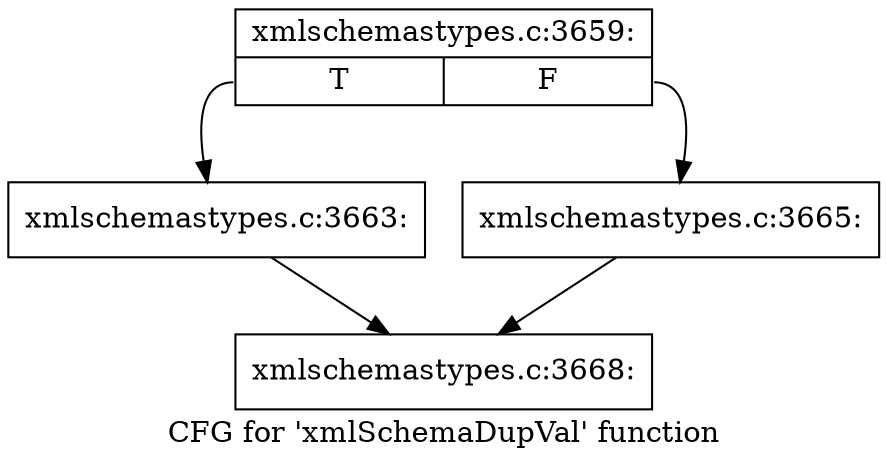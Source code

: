 digraph "CFG for 'xmlSchemaDupVal' function" {
	label="CFG for 'xmlSchemaDupVal' function";

	Node0x5931ea0 [shape=record,label="{xmlschemastypes.c:3659:|{<s0>T|<s1>F}}"];
	Node0x5931ea0:s0 -> Node0x5932a40;
	Node0x5931ea0:s1 -> Node0x5932a90;
	Node0x5932a40 [shape=record,label="{xmlschemastypes.c:3663:}"];
	Node0x5932a40 -> Node0x5932890;
	Node0x5932a90 [shape=record,label="{xmlschemastypes.c:3665:}"];
	Node0x5932a90 -> Node0x5932890;
	Node0x5932890 [shape=record,label="{xmlschemastypes.c:3668:}"];
}
